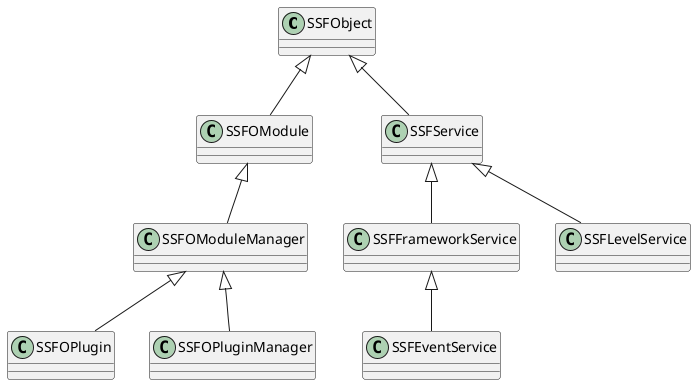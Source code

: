 ﻿@startuml SkywalkerServerFramework

class SSFObject
{
}

'继承自 SSFObject
SSFObject <|-- SSFOModule
SSFObject <|-- SSFService
class SSFOModule
{

}

class SSFService
{

}

'继承自 SSFOModule
SSFOModule <|-- SSFOModuleManager
class SSFOModuleManager
{

}

'继承自 SSFOModuleManager
SSFOModuleManager <|-- SSFOPlugin
SSFOModuleManager <|-- SSFOPluginManager
class SSFOPlugin
{

}

class SSFOPluginManager
{

}

'继承自 SSFOService
SSFService <|-- SSFFrameworkService
SSFService <|-- SSFLevelService
class SSFFrameworkService
{
}

class SSFLevelService
{
}

'继承自 SSFOFrameworkService
SSFFrameworkService <|-- SSFEventService
class SSFEventService
{

}

@enduml
